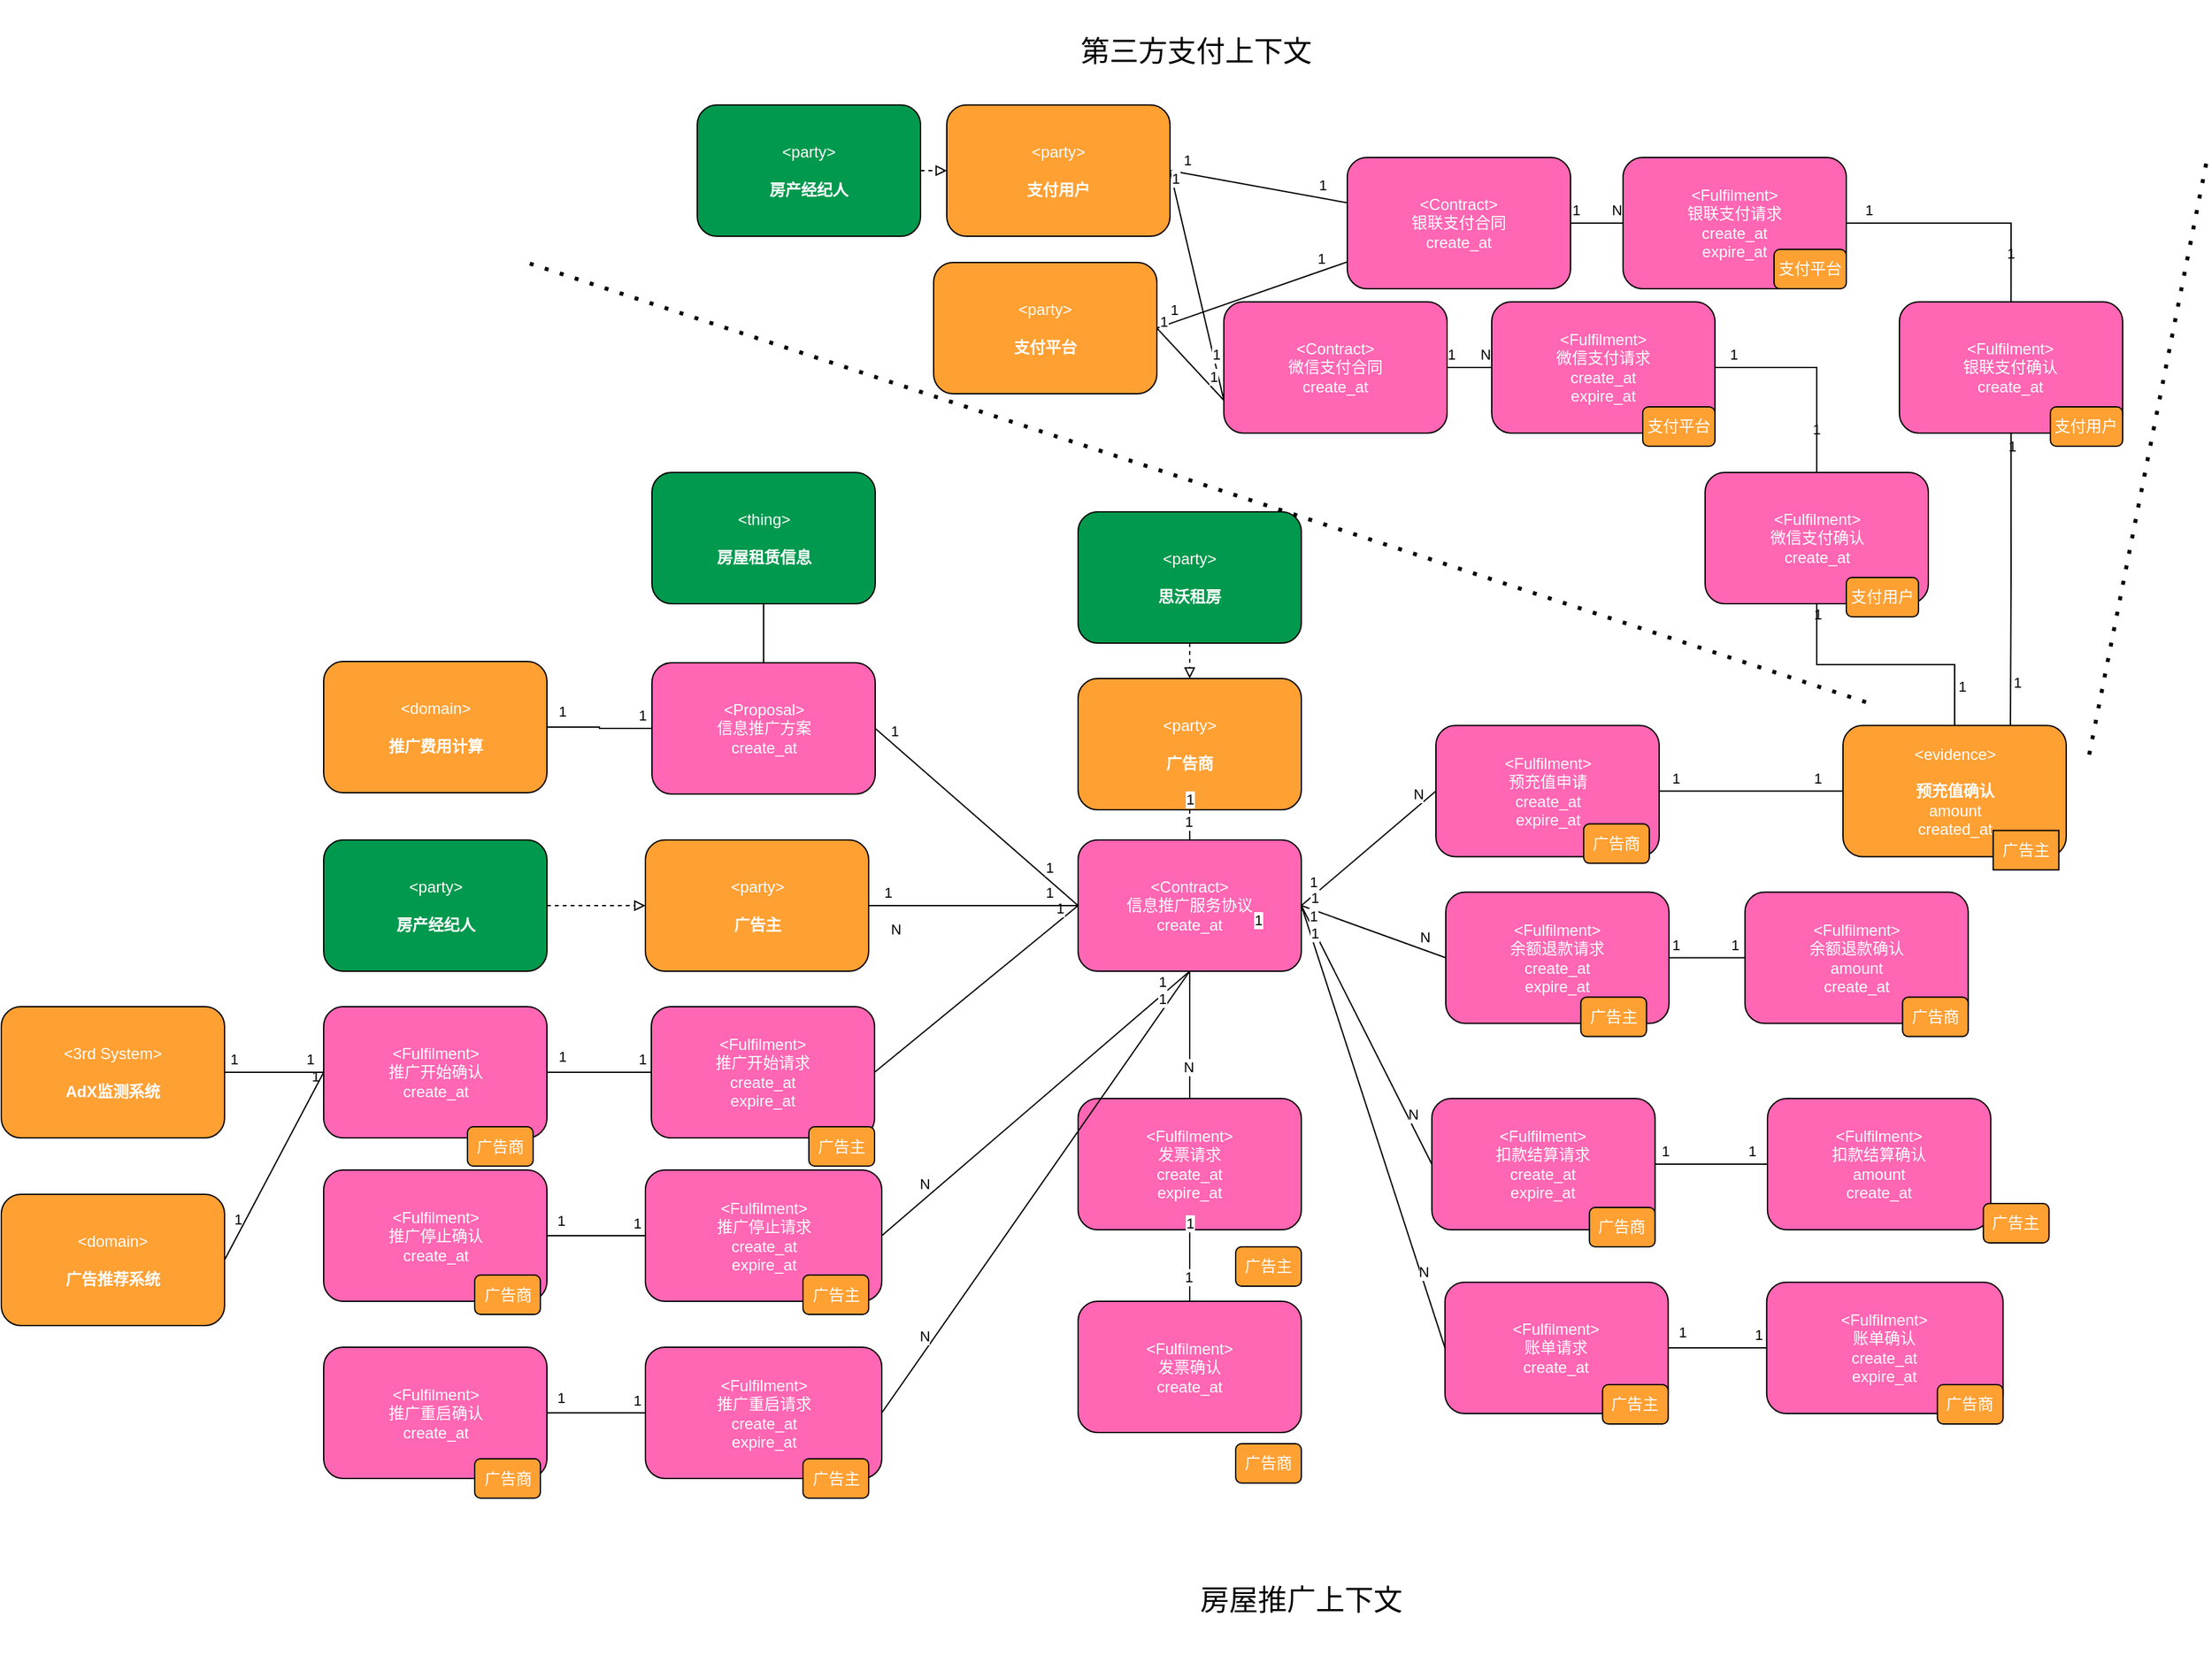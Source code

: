 <mxfile version="17.1.3" type="github">
  <diagram id="7X0aprmpQkbsL2IaRRZH" name="Page-1">
    <mxGraphModel dx="4290" dy="1587" grid="1" gridSize="10" guides="1" tooltips="1" connect="1" arrows="1" fold="1" page="1" pageScale="1" pageWidth="1654" pageHeight="2336" math="0" shadow="0">
      <root>
        <mxCell id="0" />
        <mxCell id="1" parent="0" />
        <object label="&lt;font color=&quot;#ffffff&quot;&gt;&amp;lt;%type%&amp;gt;&lt;br&gt;%name%&lt;br&gt;%createAt%&lt;br&gt;&lt;/font&gt;" placeholders="1" type="Contract" name="信息推广服务协议" createAt="create_at" id="3hr6SnEZfDYjpyvEF0oO-1">
          <mxCell style="rounded=1;whiteSpace=wrap;html=1;fillColor=#FF66B3;noLabel=0;comic=0;recursiveResize=1;" parent="1" vertex="1">
            <mxGeometry x="690" y="730" width="170" height="100" as="geometry" />
          </mxCell>
        </object>
        <object label="&lt;font color=&quot;#ffffff&quot;&gt;&amp;lt;%type%&amp;gt;&lt;br&gt;%name%&lt;br&gt;%createAt%&lt;br&gt;%expireAt%&lt;br&gt;&lt;/font&gt;" placeholders="1" type="Fulfilment" name="推广开始请求" createAt="create_at" expireAt="expire_at" id="3hr6SnEZfDYjpyvEF0oO-2">
          <mxCell style="rounded=1;whiteSpace=wrap;html=1;fillColor=#FF66B3;noLabel=0;comic=0;recursiveResize=1;" parent="1" vertex="1">
            <mxGeometry x="365.0" y="857" width="170" height="100" as="geometry" />
          </mxCell>
        </object>
        <object label="&lt;font color=&quot;#ffffff&quot;&gt;&amp;lt;%type%&amp;gt;&lt;br&gt;%name%&lt;br&gt;%createAt%&lt;br&gt;&lt;/font&gt;" placeholders="1" type="Fulfilment" name="推广开始确认" createAt="create_at" id="3hr6SnEZfDYjpyvEF0oO-3">
          <mxCell style="rounded=1;whiteSpace=wrap;html=1;fillColor=#FF66B3;noLabel=0;comic=0;recursiveResize=1;" parent="1" vertex="1">
            <mxGeometry x="115.5" y="857" width="170" height="100" as="geometry" />
          </mxCell>
        </object>
        <mxCell id="3hr6SnEZfDYjpyvEF0oO-4" style="rounded=0;orthogonalLoop=1;jettySize=auto;html=1;entryX=1;entryY=0.5;entryDx=0;entryDy=0;endArrow=none;endFill=0;exitX=0;exitY=0.5;exitDx=0;exitDy=0;" parent="1" source="3hr6SnEZfDYjpyvEF0oO-1" target="3hr6SnEZfDYjpyvEF0oO-2" edge="1">
          <mxGeometry relative="1" as="geometry">
            <mxPoint x="650" y="780" as="sourcePoint" />
            <mxPoint x="870" y="680" as="targetPoint" />
          </mxGeometry>
        </mxCell>
        <mxCell id="3hr6SnEZfDYjpyvEF0oO-5" value="1" style="edgeLabel;html=1;align=center;verticalAlign=middle;resizable=0;points=[];" parent="3hr6SnEZfDYjpyvEF0oO-4" vertex="1" connectable="0">
          <mxGeometry x="-0.82" relative="1" as="geometry">
            <mxPoint y="-10" as="offset" />
          </mxGeometry>
        </mxCell>
        <mxCell id="3hr6SnEZfDYjpyvEF0oO-6" value="N" style="edgeLabel;html=1;align=center;verticalAlign=middle;resizable=0;points=[];" parent="3hr6SnEZfDYjpyvEF0oO-4" vertex="1" connectable="0">
          <mxGeometry x="0.72" y="-1" relative="1" as="geometry">
            <mxPoint x="-5" y="-91" as="offset" />
          </mxGeometry>
        </mxCell>
        <mxCell id="3hr6SnEZfDYjpyvEF0oO-7" style="edgeStyle=orthogonalEdgeStyle;rounded=0;orthogonalLoop=1;jettySize=auto;html=1;exitX=0;exitY=0.5;exitDx=0;exitDy=0;endArrow=none;endFill=0;entryX=1;entryY=0.5;entryDx=0;entryDy=0;" parent="1" source="3hr6SnEZfDYjpyvEF0oO-2" target="3hr6SnEZfDYjpyvEF0oO-3" edge="1">
          <mxGeometry relative="1" as="geometry">
            <mxPoint x="1022.67" y="868.5" as="sourcePoint" />
            <mxPoint x="1062.67" y="868.5" as="targetPoint" />
          </mxGeometry>
        </mxCell>
        <mxCell id="3hr6SnEZfDYjpyvEF0oO-8" value="1" style="edgeLabel;html=1;align=center;verticalAlign=middle;resizable=0;points=[];" parent="3hr6SnEZfDYjpyvEF0oO-7" vertex="1" connectable="0">
          <mxGeometry x="-0.82" relative="1" as="geometry">
            <mxPoint y="-10" as="offset" />
          </mxGeometry>
        </mxCell>
        <mxCell id="3hr6SnEZfDYjpyvEF0oO-9" value="1" style="edgeLabel;html=1;align=center;verticalAlign=middle;resizable=0;points=[];" parent="3hr6SnEZfDYjpyvEF0oO-7" vertex="1" connectable="0">
          <mxGeometry x="0.72" y="-1" relative="1" as="geometry">
            <mxPoint y="-11" as="offset" />
          </mxGeometry>
        </mxCell>
        <object label="&lt;font color=&quot;#ffffff&quot;&gt;&amp;lt;%type%&amp;gt;&lt;br&gt;%name%&lt;br&gt;%createAt%&lt;br&gt;%expireAt%&lt;br&gt;&lt;/font&gt;" placeholders="1" type="Fulfilment" name="推广停止请求" createAt="create_at" expireAt="expire_at" id="3hr6SnEZfDYjpyvEF0oO-10">
          <mxCell style="rounded=1;whiteSpace=wrap;html=1;fillColor=#FF66B3;noLabel=0;comic=0;recursiveResize=1;" parent="1" vertex="1">
            <mxGeometry x="360.5" y="981.5" width="180" height="100" as="geometry" />
          </mxCell>
        </object>
        <object label="&lt;font color=&quot;#ffffff&quot;&gt;&amp;lt;%type%&amp;gt;&lt;br&gt;%name%&lt;br&gt;%createAt%&lt;br&gt;&lt;/font&gt;" placeholders="1" type="Fulfilment" name="推广停止确认" createAt="create_at" id="3hr6SnEZfDYjpyvEF0oO-11">
          <mxCell style="rounded=1;whiteSpace=wrap;html=1;fillColor=#FF66B3;noLabel=0;comic=0;recursiveResize=1;" parent="1" vertex="1">
            <mxGeometry x="115.5" y="981.5" width="170" height="100" as="geometry" />
          </mxCell>
        </object>
        <mxCell id="3hr6SnEZfDYjpyvEF0oO-12" style="edgeStyle=orthogonalEdgeStyle;rounded=0;orthogonalLoop=1;jettySize=auto;html=1;exitX=0;exitY=0.5;exitDx=0;exitDy=0;endArrow=none;endFill=0;entryX=1;entryY=0.5;entryDx=0;entryDy=0;" parent="1" source="3hr6SnEZfDYjpyvEF0oO-10" target="3hr6SnEZfDYjpyvEF0oO-11" edge="1">
          <mxGeometry relative="1" as="geometry">
            <mxPoint x="1075.5" y="771.5" as="sourcePoint" />
            <mxPoint x="1115.5" y="771.5" as="targetPoint" />
          </mxGeometry>
        </mxCell>
        <mxCell id="3hr6SnEZfDYjpyvEF0oO-13" value="1" style="edgeLabel;html=1;align=center;verticalAlign=middle;resizable=0;points=[];" parent="3hr6SnEZfDYjpyvEF0oO-12" vertex="1" connectable="0">
          <mxGeometry x="-0.82" relative="1" as="geometry">
            <mxPoint y="-10" as="offset" />
          </mxGeometry>
        </mxCell>
        <mxCell id="3hr6SnEZfDYjpyvEF0oO-14" value="1" style="edgeLabel;html=1;align=center;verticalAlign=middle;resizable=0;points=[];" parent="3hr6SnEZfDYjpyvEF0oO-12" vertex="1" connectable="0">
          <mxGeometry x="0.72" y="-1" relative="1" as="geometry">
            <mxPoint y="-11" as="offset" />
          </mxGeometry>
        </mxCell>
        <mxCell id="3hr6SnEZfDYjpyvEF0oO-15" style="rounded=0;orthogonalLoop=1;jettySize=auto;html=1;exitX=0.5;exitY=1;exitDx=0;exitDy=0;entryX=1;entryY=0.5;entryDx=0;entryDy=0;endArrow=none;endFill=0;" parent="1" source="3hr6SnEZfDYjpyvEF0oO-1" target="3hr6SnEZfDYjpyvEF0oO-10" edge="1">
          <mxGeometry relative="1" as="geometry">
            <mxPoint x="765" y="710" as="sourcePoint" />
            <mxPoint x="910" y="650" as="targetPoint" />
          </mxGeometry>
        </mxCell>
        <mxCell id="3hr6SnEZfDYjpyvEF0oO-16" value="1" style="edgeLabel;html=1;align=center;verticalAlign=middle;resizable=0;points=[];" parent="3hr6SnEZfDYjpyvEF0oO-15" vertex="1" connectable="0">
          <mxGeometry x="-0.82" relative="1" as="geometry">
            <mxPoint y="-10" as="offset" />
          </mxGeometry>
        </mxCell>
        <mxCell id="3hr6SnEZfDYjpyvEF0oO-17" value="N" style="edgeLabel;html=1;align=center;verticalAlign=middle;resizable=0;points=[];" parent="3hr6SnEZfDYjpyvEF0oO-15" vertex="1" connectable="0">
          <mxGeometry x="0.72" y="-1" relative="1" as="geometry">
            <mxPoint y="-11" as="offset" />
          </mxGeometry>
        </mxCell>
        <object label="&lt;font color=&quot;#ffffff&quot;&gt;&amp;lt;%type%&amp;gt;&lt;br&gt;%name%&lt;br&gt;%createAt%&lt;br&gt;%expireAt%&lt;br&gt;&lt;/font&gt;" placeholders="1" type="Fulfilment" name="预充值申请" createAt="create_at" expireAt="expire_at" id="3hr6SnEZfDYjpyvEF0oO-18">
          <mxCell style="rounded=1;whiteSpace=wrap;html=1;fillColor=#FF66B3;noLabel=0;comic=0;recursiveResize=1;" parent="1" vertex="1">
            <mxGeometry x="962.5" y="642.78" width="170" height="100" as="geometry" />
          </mxCell>
        </object>
        <object label="&lt;font color=&quot;#ffffff&quot;&gt;&amp;lt;%type%&amp;gt;&lt;br&gt;%name%&lt;br&gt;%createAt%&lt;br&gt;&lt;/font&gt;" placeholders="1" type="Fulfilment" name="微信支付确认" createAt="create_at" id="3hr6SnEZfDYjpyvEF0oO-19">
          <mxCell style="rounded=1;whiteSpace=wrap;html=1;fillColor=#FF66B3;noLabel=0;comic=0;recursiveResize=1;" parent="1" vertex="1">
            <mxGeometry x="1167.5" y="450" width="170" height="100" as="geometry" />
          </mxCell>
        </object>
        <mxCell id="3hr6SnEZfDYjpyvEF0oO-20" style="edgeStyle=orthogonalEdgeStyle;rounded=0;orthogonalLoop=1;jettySize=auto;html=1;exitX=1;exitY=0.5;exitDx=0;exitDy=0;endArrow=none;endFill=0;entryX=0;entryY=0.5;entryDx=0;entryDy=0;" parent="1" source="3hr6SnEZfDYjpyvEF0oO-18" target="3hr6SnEZfDYjpyvEF0oO-69" edge="1">
          <mxGeometry relative="1" as="geometry">
            <mxPoint x="1127.85" y="882.78" as="sourcePoint" />
            <mxPoint x="1167.85" y="882.78" as="targetPoint" />
          </mxGeometry>
        </mxCell>
        <mxCell id="3hr6SnEZfDYjpyvEF0oO-21" value="1" style="edgeLabel;html=1;align=center;verticalAlign=middle;resizable=0;points=[];" parent="3hr6SnEZfDYjpyvEF0oO-20" vertex="1" connectable="0">
          <mxGeometry x="-0.82" relative="1" as="geometry">
            <mxPoint y="-10" as="offset" />
          </mxGeometry>
        </mxCell>
        <mxCell id="3hr6SnEZfDYjpyvEF0oO-22" value="1" style="edgeLabel;html=1;align=center;verticalAlign=middle;resizable=0;points=[];" parent="3hr6SnEZfDYjpyvEF0oO-20" vertex="1" connectable="0">
          <mxGeometry x="0.72" y="-1" relative="1" as="geometry">
            <mxPoint y="-11" as="offset" />
          </mxGeometry>
        </mxCell>
        <mxCell id="3hr6SnEZfDYjpyvEF0oO-23" style="rounded=0;orthogonalLoop=1;jettySize=auto;html=1;entryX=0;entryY=0.5;entryDx=0;entryDy=0;endArrow=none;endFill=0;" parent="1" target="3hr6SnEZfDYjpyvEF0oO-18" edge="1">
          <mxGeometry relative="1" as="geometry">
            <mxPoint x="860" y="780" as="sourcePoint" />
            <mxPoint x="915" y="800" as="targetPoint" />
          </mxGeometry>
        </mxCell>
        <mxCell id="3hr6SnEZfDYjpyvEF0oO-24" value="1" style="edgeLabel;html=1;align=center;verticalAlign=middle;resizable=0;points=[];" parent="3hr6SnEZfDYjpyvEF0oO-23" vertex="1" connectable="0">
          <mxGeometry x="-0.82" relative="1" as="geometry">
            <mxPoint y="-10" as="offset" />
          </mxGeometry>
        </mxCell>
        <mxCell id="3hr6SnEZfDYjpyvEF0oO-25" value="N" style="edgeLabel;html=1;align=center;verticalAlign=middle;resizable=0;points=[];" parent="3hr6SnEZfDYjpyvEF0oO-23" vertex="1" connectable="0">
          <mxGeometry x="0.72" y="-1" relative="1" as="geometry">
            <mxPoint y="-11" as="offset" />
          </mxGeometry>
        </mxCell>
        <object label="&lt;font color=&quot;#ffffff&quot;&gt;&amp;lt;%type%&amp;gt;&lt;br&gt;%name%&lt;br&gt;%createAt%&lt;br&gt;%expireAt%&lt;br&gt;&lt;/font&gt;" placeholders="1" type="Fulfilment" name="余额退款请求" createAt="create_at" expireAt="expire_at" id="3hr6SnEZfDYjpyvEF0oO-31">
          <mxCell style="rounded=1;whiteSpace=wrap;html=1;fillColor=#FF66B3;noLabel=0;comic=0;recursiveResize=1;" parent="1" vertex="1">
            <mxGeometry x="970" y="769.78" width="170" height="100" as="geometry" />
          </mxCell>
        </object>
        <object label="&lt;font color=&quot;#ffffff&quot;&gt;&amp;lt;%type%&amp;gt;&lt;br&gt;%name%&lt;br&gt;%amount%&lt;br&gt;%createAt%&lt;br&gt;&lt;/font&gt;" placeholders="1" type="Fulfilment" name="余额退款确认" createAt="create_at" amount="amount" id="3hr6SnEZfDYjpyvEF0oO-32">
          <mxCell style="rounded=1;whiteSpace=wrap;html=1;fillColor=#FF66B3;noLabel=0;comic=0;recursiveResize=1;" parent="1" vertex="1">
            <mxGeometry x="1197.85" y="769.78" width="170" height="100" as="geometry" />
          </mxCell>
        </object>
        <mxCell id="3hr6SnEZfDYjpyvEF0oO-33" style="edgeStyle=orthogonalEdgeStyle;rounded=0;orthogonalLoop=1;jettySize=auto;html=1;exitX=1;exitY=0.5;exitDx=0;exitDy=0;endArrow=none;endFill=0;entryX=0;entryY=0.5;entryDx=0;entryDy=0;" parent="1" source="3hr6SnEZfDYjpyvEF0oO-31" target="3hr6SnEZfDYjpyvEF0oO-32" edge="1">
          <mxGeometry relative="1" as="geometry">
            <mxPoint x="1247.85" y="689.78" as="sourcePoint" />
            <mxPoint x="1287.85" y="689.78" as="targetPoint" />
          </mxGeometry>
        </mxCell>
        <mxCell id="3hr6SnEZfDYjpyvEF0oO-34" value="1" style="edgeLabel;html=1;align=center;verticalAlign=middle;resizable=0;points=[];" parent="3hr6SnEZfDYjpyvEF0oO-33" vertex="1" connectable="0">
          <mxGeometry x="-0.82" relative="1" as="geometry">
            <mxPoint y="-10" as="offset" />
          </mxGeometry>
        </mxCell>
        <mxCell id="3hr6SnEZfDYjpyvEF0oO-35" value="1" style="edgeLabel;html=1;align=center;verticalAlign=middle;resizable=0;points=[];" parent="3hr6SnEZfDYjpyvEF0oO-33" vertex="1" connectable="0">
          <mxGeometry x="0.72" y="-1" relative="1" as="geometry">
            <mxPoint y="-11" as="offset" />
          </mxGeometry>
        </mxCell>
        <mxCell id="3hr6SnEZfDYjpyvEF0oO-39" style="rounded=0;orthogonalLoop=1;jettySize=auto;html=1;exitX=1;exitY=0.5;exitDx=0;exitDy=0;entryX=0;entryY=0.5;entryDx=0;entryDy=0;endArrow=none;endFill=0;" parent="1" source="3hr6SnEZfDYjpyvEF0oO-1" target="3hr6SnEZfDYjpyvEF0oO-31" edge="1">
          <mxGeometry relative="1" as="geometry">
            <mxPoint x="755" y="850" as="sourcePoint" />
            <mxPoint x="915" y="920" as="targetPoint" />
          </mxGeometry>
        </mxCell>
        <mxCell id="3hr6SnEZfDYjpyvEF0oO-40" value="1" style="edgeLabel;html=1;align=center;verticalAlign=middle;resizable=0;points=[];" parent="3hr6SnEZfDYjpyvEF0oO-39" vertex="1" connectable="0">
          <mxGeometry x="-0.82" relative="1" as="geometry">
            <mxPoint y="-10" as="offset" />
          </mxGeometry>
        </mxCell>
        <mxCell id="3hr6SnEZfDYjpyvEF0oO-41" value="N" style="edgeLabel;html=1;align=center;verticalAlign=middle;resizable=0;points=[];" parent="3hr6SnEZfDYjpyvEF0oO-39" vertex="1" connectable="0">
          <mxGeometry x="0.72" y="-1" relative="1" as="geometry">
            <mxPoint y="-11" as="offset" />
          </mxGeometry>
        </mxCell>
        <object label="&lt;font color=&quot;#ffffff&quot;&gt;&amp;lt;%type%&amp;gt;&lt;br&gt;%name%&lt;br&gt;%createAt%&lt;br&gt;%expireAt%&lt;br&gt;&lt;/font&gt;" placeholders="1" type="Fulfilment" name="扣款结算请求" createAt="create_at" expireAt="expire_at" id="3hr6SnEZfDYjpyvEF0oO-42">
          <mxCell style="rounded=1;whiteSpace=wrap;html=1;fillColor=#FF66B3;noLabel=0;comic=0;recursiveResize=1;" parent="1" vertex="1">
            <mxGeometry x="959.38" y="927" width="170" height="100" as="geometry" />
          </mxCell>
        </object>
        <object label="&lt;font color=&quot;#ffffff&quot;&gt;&amp;lt;%type%&amp;gt;&lt;br&gt;%name%&lt;br&gt;%amount%&lt;br&gt;%createAt%&lt;br&gt;&lt;/font&gt;" placeholders="1" type="Fulfilment" name="扣款结算确认" createAt="create_at" amount="amount" id="3hr6SnEZfDYjpyvEF0oO-43">
          <mxCell style="rounded=1;whiteSpace=wrap;html=1;fillColor=#FF66B3;noLabel=0;comic=0;recursiveResize=1;" parent="1" vertex="1">
            <mxGeometry x="1215.0" y="927" width="170" height="100" as="geometry" />
          </mxCell>
        </object>
        <mxCell id="3hr6SnEZfDYjpyvEF0oO-44" style="edgeStyle=orthogonalEdgeStyle;rounded=0;orthogonalLoop=1;jettySize=auto;html=1;exitX=1;exitY=0.5;exitDx=0;exitDy=0;endArrow=none;endFill=0;entryX=0;entryY=0.5;entryDx=0;entryDy=0;" parent="1" source="3hr6SnEZfDYjpyvEF0oO-42" target="3hr6SnEZfDYjpyvEF0oO-43" edge="1">
          <mxGeometry relative="1" as="geometry">
            <mxPoint x="1394.38" y="797" as="sourcePoint" />
            <mxPoint x="1434.38" y="797" as="targetPoint" />
          </mxGeometry>
        </mxCell>
        <mxCell id="3hr6SnEZfDYjpyvEF0oO-45" value="1" style="edgeLabel;html=1;align=center;verticalAlign=middle;resizable=0;points=[];" parent="3hr6SnEZfDYjpyvEF0oO-44" vertex="1" connectable="0">
          <mxGeometry x="-0.82" relative="1" as="geometry">
            <mxPoint y="-10" as="offset" />
          </mxGeometry>
        </mxCell>
        <mxCell id="3hr6SnEZfDYjpyvEF0oO-46" value="1" style="edgeLabel;html=1;align=center;verticalAlign=middle;resizable=0;points=[];" parent="3hr6SnEZfDYjpyvEF0oO-44" vertex="1" connectable="0">
          <mxGeometry x="0.72" y="-1" relative="1" as="geometry">
            <mxPoint y="-11" as="offset" />
          </mxGeometry>
        </mxCell>
        <mxCell id="3hr6SnEZfDYjpyvEF0oO-47" style="rounded=0;orthogonalLoop=1;jettySize=auto;html=1;endArrow=none;endFill=0;entryX=0;entryY=0.5;entryDx=0;entryDy=0;exitX=1;exitY=0.5;exitDx=0;exitDy=0;" parent="1" source="3hr6SnEZfDYjpyvEF0oO-1" target="3hr6SnEZfDYjpyvEF0oO-42" edge="1">
          <mxGeometry relative="1" as="geometry">
            <mxPoint x="735" y="830" as="sourcePoint" />
            <mxPoint x="905" y="1150" as="targetPoint" />
          </mxGeometry>
        </mxCell>
        <mxCell id="3hr6SnEZfDYjpyvEF0oO-48" value="1" style="edgeLabel;html=1;align=center;verticalAlign=middle;resizable=0;points=[];" parent="3hr6SnEZfDYjpyvEF0oO-47" vertex="1" connectable="0">
          <mxGeometry x="-0.82" relative="1" as="geometry">
            <mxPoint y="-10" as="offset" />
          </mxGeometry>
        </mxCell>
        <mxCell id="3hr6SnEZfDYjpyvEF0oO-49" value="N" style="edgeLabel;html=1;align=center;verticalAlign=middle;resizable=0;points=[];" parent="3hr6SnEZfDYjpyvEF0oO-47" vertex="1" connectable="0">
          <mxGeometry x="0.72" y="-1" relative="1" as="geometry">
            <mxPoint y="-11" as="offset" />
          </mxGeometry>
        </mxCell>
        <object label="&lt;font color=&quot;#ffffff&quot;&gt;&amp;lt;%type%&amp;gt;&lt;br&gt;%name%&lt;br&gt;%createAt%&lt;br&gt;%expireAt%&lt;br&gt;&lt;/font&gt;" placeholders="1" type="Fulfilment" name="发票请求" createAt="create_at" expireAt="expire_at" id="3hr6SnEZfDYjpyvEF0oO-50">
          <mxCell style="rounded=1;whiteSpace=wrap;html=1;fillColor=#FF66B3;noLabel=0;comic=0;recursiveResize=1;" parent="1" vertex="1">
            <mxGeometry x="690" y="927" width="170" height="100" as="geometry" />
          </mxCell>
        </object>
        <object label="&lt;font color=&quot;#ffffff&quot;&gt;&amp;lt;%type%&amp;gt;&lt;br&gt;%name%&lt;br&gt;%createAt%&lt;br&gt;&lt;/font&gt;" placeholders="1" type="Fulfilment" name="发票确认" createAt="create_at" id="3hr6SnEZfDYjpyvEF0oO-51">
          <mxCell style="rounded=1;whiteSpace=wrap;html=1;fillColor=#FF66B3;noLabel=0;comic=0;recursiveResize=1;" parent="1" vertex="1">
            <mxGeometry x="690" y="1081.5" width="170" height="100" as="geometry" />
          </mxCell>
        </object>
        <mxCell id="3hr6SnEZfDYjpyvEF0oO-52" style="edgeStyle=orthogonalEdgeStyle;rounded=0;orthogonalLoop=1;jettySize=auto;html=1;exitX=0.5;exitY=1;exitDx=0;exitDy=0;endArrow=none;endFill=0;entryX=0.5;entryY=0;entryDx=0;entryDy=0;" parent="1" source="3hr6SnEZfDYjpyvEF0oO-50" target="3hr6SnEZfDYjpyvEF0oO-51" edge="1">
          <mxGeometry relative="1" as="geometry">
            <mxPoint x="1230" y="967" as="sourcePoint" />
            <mxPoint x="1270" y="967" as="targetPoint" />
          </mxGeometry>
        </mxCell>
        <mxCell id="3hr6SnEZfDYjpyvEF0oO-53" value="1" style="edgeLabel;html=1;align=center;verticalAlign=middle;resizable=0;points=[];" parent="3hr6SnEZfDYjpyvEF0oO-52" vertex="1" connectable="0">
          <mxGeometry x="-0.82" relative="1" as="geometry">
            <mxPoint y="-10" as="offset" />
          </mxGeometry>
        </mxCell>
        <mxCell id="3hr6SnEZfDYjpyvEF0oO-54" value="1" style="edgeLabel;html=1;align=center;verticalAlign=middle;resizable=0;points=[];" parent="3hr6SnEZfDYjpyvEF0oO-52" vertex="1" connectable="0">
          <mxGeometry x="0.72" y="-1" relative="1" as="geometry">
            <mxPoint y="-11" as="offset" />
          </mxGeometry>
        </mxCell>
        <object label="&lt;font color=&quot;#ffffff&quot;&gt;&amp;lt;%type%&amp;gt;&lt;br&gt;&lt;br&gt;&lt;b&gt;%name%&lt;/b&gt;&lt;br&gt;&lt;/font&gt;" placeholders="1" type="party" name="房产经纪人" id="3hr6SnEZfDYjpyvEF0oO-55">
          <mxCell style="rounded=1;whiteSpace=wrap;html=1;noLabel=0;comic=0;recursiveResize=1;fillColor=#00994D;" parent="1" vertex="1">
            <mxGeometry x="115.5" y="730" width="170" height="100" as="geometry" />
          </mxCell>
        </object>
        <mxCell id="3hr6SnEZfDYjpyvEF0oO-56" style="edgeStyle=orthogonalEdgeStyle;rounded=0;orthogonalLoop=1;jettySize=auto;html=1;entryX=0;entryY=0.5;entryDx=0;entryDy=0;endArrow=none;endFill=0;exitX=1;exitY=0.5;exitDx=0;exitDy=0;" parent="1" source="3hr6SnEZfDYjpyvEF0oO-59" target="3hr6SnEZfDYjpyvEF0oO-1" edge="1">
          <mxGeometry relative="1" as="geometry">
            <mxPoint x="590" y="920" as="sourcePoint" />
            <mxPoint x="690" y="920" as="targetPoint" />
          </mxGeometry>
        </mxCell>
        <mxCell id="3hr6SnEZfDYjpyvEF0oO-57" value="1" style="edgeLabel;html=1;align=center;verticalAlign=middle;resizable=0;points=[];" parent="3hr6SnEZfDYjpyvEF0oO-56" vertex="1" connectable="0">
          <mxGeometry x="-0.82" relative="1" as="geometry">
            <mxPoint y="-10" as="offset" />
          </mxGeometry>
        </mxCell>
        <mxCell id="3hr6SnEZfDYjpyvEF0oO-58" value="1" style="edgeLabel;html=1;align=center;verticalAlign=middle;resizable=0;points=[];" parent="3hr6SnEZfDYjpyvEF0oO-56" vertex="1" connectable="0">
          <mxGeometry x="0.72" y="-1" relative="1" as="geometry">
            <mxPoint y="-11" as="offset" />
          </mxGeometry>
        </mxCell>
        <object label="&lt;font color=&quot;#ffffff&quot;&gt;&amp;lt;%type%&amp;gt;&lt;br&gt;&lt;br&gt;&lt;b&gt;%name%&lt;/b&gt;&lt;br&gt;&lt;/font&gt;" placeholders="1" type="party" name="广告主" id="3hr6SnEZfDYjpyvEF0oO-59">
          <mxCell style="rounded=1;whiteSpace=wrap;html=1;noLabel=0;comic=0;recursiveResize=1;fillColor=#FFA033;" parent="1" vertex="1">
            <mxGeometry x="360.5" y="730" width="170" height="100" as="geometry" />
          </mxCell>
        </object>
        <mxCell id="3hr6SnEZfDYjpyvEF0oO-60" style="edgeStyle=none;rounded=0;orthogonalLoop=1;jettySize=auto;html=1;exitX=1;exitY=0.5;exitDx=0;exitDy=0;endArrow=block;endFill=0;dashed=1;entryX=0;entryY=0.5;entryDx=0;entryDy=0;" parent="1" source="3hr6SnEZfDYjpyvEF0oO-55" target="3hr6SnEZfDYjpyvEF0oO-59" edge="1">
          <mxGeometry relative="1" as="geometry">
            <mxPoint x="525.5" y="850" as="sourcePoint" />
            <mxPoint x="595.5" y="850" as="targetPoint" />
          </mxGeometry>
        </mxCell>
        <mxCell id="3hr6SnEZfDYjpyvEF0oO-65" style="rounded=0;orthogonalLoop=1;jettySize=auto;html=1;entryX=0.5;entryY=0;entryDx=0;entryDy=0;endArrow=none;endFill=0;fontColor=#FFFFFF;exitX=0.5;exitY=1;exitDx=0;exitDy=0;" parent="1" source="3hr6SnEZfDYjpyvEF0oO-1" target="3hr6SnEZfDYjpyvEF0oO-50" edge="1">
          <mxGeometry relative="1" as="geometry">
            <mxPoint x="790" y="960" as="sourcePoint" />
            <mxPoint x="970" y="970" as="targetPoint" />
          </mxGeometry>
        </mxCell>
        <mxCell id="3hr6SnEZfDYjpyvEF0oO-66" value="1" style="edgeLabel;html=1;align=center;verticalAlign=middle;resizable=0;points=[];labelBackgroundColor=#FFFFFF;fontColor=#000000;strokeColor=#000000;fillColor=#FFa033;" parent="3hr6SnEZfDYjpyvEF0oO-65" vertex="1" connectable="0">
          <mxGeometry x="-0.82" relative="1" as="geometry">
            <mxPoint x="52" y="-48" as="offset" />
          </mxGeometry>
        </mxCell>
        <mxCell id="3hr6SnEZfDYjpyvEF0oO-67" value="N" style="edgeLabel;html=1;align=center;verticalAlign=middle;resizable=0;points=[];labelBackgroundColor=#FFFFFF;fontColor=#000000;strokeColor=#000000;fillColor=#FFa033;" parent="3hr6SnEZfDYjpyvEF0oO-65" vertex="1" connectable="0">
          <mxGeometry x="0.72" y="-1" relative="1" as="geometry">
            <mxPoint y="-11" as="offset" />
          </mxGeometry>
        </mxCell>
        <mxCell id="3hr6SnEZfDYjpyvEF0oO-68" value="&lt;font color=&quot;#ffffff&quot;&gt;广告主&lt;/font&gt;" style="rounded=1;whiteSpace=wrap;html=1;fillColor=#FFa033;strokeColor=#000000;" parent="1" vertex="1">
          <mxGeometry x="810" y="1040" width="50" height="30" as="geometry" />
        </mxCell>
        <object label="&lt;font color=&quot;#ffffff&quot;&gt;&lt;span&gt;&amp;lt;%type%&amp;gt;&lt;br&gt;&lt;br&gt;&lt;b&gt;%name%&lt;br&gt;&lt;/b&gt;%amount%&lt;br&gt;%createAt%&lt;/span&gt;&lt;br&gt;&lt;/font&gt;" placeholders="1" type="evidence" name="预充值确认" createAt="created_at" amount="amount" id="3hr6SnEZfDYjpyvEF0oO-69">
          <mxCell style="rounded=1;whiteSpace=wrap;html=1;noLabel=0;comic=0;recursiveResize=1;fillColor=#FFA033;labelBackgroundColor=#FFA033;fontColor=#000000;strokeColor=#000000;" parent="1" vertex="1">
            <mxGeometry x="1272.5" y="642.78" width="170" height="100" as="geometry" />
          </mxCell>
        </object>
        <object label="&lt;font color=&quot;#ffffff&quot;&gt;&amp;lt;%type%&amp;gt;&lt;br&gt;%name%&lt;br&gt;%createAt%&lt;br&gt;%expireAt%&lt;br&gt;&lt;/font&gt;" placeholders="1" type="Fulfilment" name="微信支付请求" createAt="create_at" expireAt="expire_at" id="3hr6SnEZfDYjpyvEF0oO-70">
          <mxCell style="rounded=1;whiteSpace=wrap;html=1;fillColor=#FF66B3;noLabel=0;comic=0;recursiveResize=1;labelBackgroundColor=none;fontColor=#FFFFFF;strokeColor=#000000;" parent="1" vertex="1">
            <mxGeometry x="1005" y="320" width="170" height="100" as="geometry" />
          </mxCell>
        </object>
        <mxCell id="3hr6SnEZfDYjpyvEF0oO-71" style="edgeStyle=orthogonalEdgeStyle;rounded=0;orthogonalLoop=1;jettySize=auto;html=1;exitX=0.5;exitY=1;exitDx=0;exitDy=0;entryX=0.5;entryY=0;entryDx=0;entryDy=0;endArrow=none;endFill=0;fontColor=#FFFFFF;" parent="1" source="3hr6SnEZfDYjpyvEF0oO-19" target="3hr6SnEZfDYjpyvEF0oO-69" edge="1">
          <mxGeometry relative="1" as="geometry">
            <mxPoint x="1360" y="460" as="sourcePoint" />
            <mxPoint x="1282.5" y="510" as="targetPoint" />
          </mxGeometry>
        </mxCell>
        <mxCell id="3hr6SnEZfDYjpyvEF0oO-72" value="&lt;font color=&quot;#000000&quot;&gt;1&lt;/font&gt;" style="edgeLabel;html=1;align=center;verticalAlign=middle;resizable=0;points=[];labelBackgroundColor=none;fontColor=#FFFFFF;strokeColor=#000000;fillColor=#FFA033;" parent="3hr6SnEZfDYjpyvEF0oO-71" vertex="1" connectable="0">
          <mxGeometry x="-0.82" relative="1" as="geometry">
            <mxPoint y="-10" as="offset" />
          </mxGeometry>
        </mxCell>
        <mxCell id="3hr6SnEZfDYjpyvEF0oO-73" value="1" style="edgeLabel;html=1;align=center;verticalAlign=middle;resizable=0;points=[];labelBackgroundColor=none;fontColor=#000000;strokeColor=#000000;fillColor=#FFA033;" parent="3hr6SnEZfDYjpyvEF0oO-71" vertex="1" connectable="0">
          <mxGeometry x="0.72" y="-1" relative="1" as="geometry">
            <mxPoint x="6" y="-2" as="offset" />
          </mxGeometry>
        </mxCell>
        <mxCell id="3hr6SnEZfDYjpyvEF0oO-74" style="edgeStyle=orthogonalEdgeStyle;rounded=0;orthogonalLoop=1;jettySize=auto;html=1;exitX=1;exitY=0.5;exitDx=0;exitDy=0;entryX=0.5;entryY=0;entryDx=0;entryDy=0;endArrow=none;endFill=0;fontColor=#000000;" parent="1" source="3hr6SnEZfDYjpyvEF0oO-70" target="3hr6SnEZfDYjpyvEF0oO-19" edge="1">
          <mxGeometry relative="1" as="geometry">
            <mxPoint x="1095" y="240" as="sourcePoint" />
            <mxPoint x="1195" y="240" as="targetPoint" />
          </mxGeometry>
        </mxCell>
        <mxCell id="3hr6SnEZfDYjpyvEF0oO-75" value="1" style="edgeLabel;html=1;align=center;verticalAlign=middle;resizable=0;points=[];labelBackgroundColor=none;fontColor=#000000;strokeColor=#000000;fillColor=#FFA033;" parent="3hr6SnEZfDYjpyvEF0oO-74" vertex="1" connectable="0">
          <mxGeometry x="-0.82" relative="1" as="geometry">
            <mxPoint y="-10" as="offset" />
          </mxGeometry>
        </mxCell>
        <mxCell id="3hr6SnEZfDYjpyvEF0oO-76" value="1" style="edgeLabel;html=1;align=center;verticalAlign=middle;resizable=0;points=[];labelBackgroundColor=none;fontColor=#000000;strokeColor=#000000;fillColor=#FFA033;" parent="3hr6SnEZfDYjpyvEF0oO-74" vertex="1" connectable="0">
          <mxGeometry x="0.72" y="-1" relative="1" as="geometry">
            <mxPoint y="-11" as="offset" />
          </mxGeometry>
        </mxCell>
        <object label="&lt;font color=&quot;#ffffff&quot;&gt;&amp;lt;%type%&amp;gt;&lt;br&gt;%name%&lt;br&gt;%createAt%&lt;br&gt;&lt;/font&gt;" placeholders="1" type="Contract" name="微信支付合同" createAt="create_at" id="3hr6SnEZfDYjpyvEF0oO-77">
          <mxCell style="rounded=1;whiteSpace=wrap;html=1;fillColor=#FF66B3;noLabel=0;comic=0;recursiveResize=1;labelBackgroundColor=none;fontColor=#000000;strokeColor=#000000;" parent="1" vertex="1">
            <mxGeometry x="801" y="320" width="170" height="100" as="geometry" />
          </mxCell>
        </object>
        <mxCell id="3hr6SnEZfDYjpyvEF0oO-78" style="edgeStyle=orthogonalEdgeStyle;rounded=0;orthogonalLoop=1;jettySize=auto;html=1;exitX=1;exitY=0.5;exitDx=0;exitDy=0;entryX=0;entryY=0.5;entryDx=0;entryDy=0;endArrow=none;endFill=0;fontColor=#000000;" parent="1" source="3hr6SnEZfDYjpyvEF0oO-77" target="3hr6SnEZfDYjpyvEF0oO-70" edge="1">
          <mxGeometry relative="1" as="geometry">
            <mxPoint x="955" y="369.29" as="sourcePoint" />
            <mxPoint x="1015" y="369.29" as="targetPoint" />
          </mxGeometry>
        </mxCell>
        <mxCell id="3hr6SnEZfDYjpyvEF0oO-79" value="1" style="edgeLabel;html=1;align=center;verticalAlign=middle;resizable=0;points=[];labelBackgroundColor=none;fontColor=#000000;strokeColor=#000000;fillColor=#FFA033;" parent="3hr6SnEZfDYjpyvEF0oO-78" vertex="1" connectable="0">
          <mxGeometry x="-0.82" relative="1" as="geometry">
            <mxPoint y="-10" as="offset" />
          </mxGeometry>
        </mxCell>
        <mxCell id="3hr6SnEZfDYjpyvEF0oO-80" value="N" style="edgeLabel;html=1;align=center;verticalAlign=middle;resizable=0;points=[];labelBackgroundColor=none;fontColor=#000000;strokeColor=#000000;fillColor=#FFA033;" parent="3hr6SnEZfDYjpyvEF0oO-78" vertex="1" connectable="0">
          <mxGeometry x="0.72" y="-1" relative="1" as="geometry">
            <mxPoint y="-11" as="offset" />
          </mxGeometry>
        </mxCell>
        <object label="&lt;font color=&quot;#ffffff&quot;&gt;&amp;lt;%type%&amp;gt;&lt;br&gt;%name%&lt;br&gt;%createAt%&lt;br&gt;&lt;/font&gt;" placeholders="1" type="Fulfilment" name="银联支付确认" createAt="create_at" id="3hr6SnEZfDYjpyvEF0oO-81">
          <mxCell style="rounded=1;whiteSpace=wrap;html=1;fillColor=#FF66B3;noLabel=0;comic=0;recursiveResize=1;" parent="1" vertex="1">
            <mxGeometry x="1315.45" y="320" width="170" height="100" as="geometry" />
          </mxCell>
        </object>
        <object label="&lt;font color=&quot;#ffffff&quot;&gt;&amp;lt;%type%&amp;gt;&lt;br&gt;%name%&lt;br&gt;%createAt%&lt;br&gt;%expireAt%&lt;br&gt;&lt;/font&gt;" placeholders="1" type="Fulfilment" name="银联支付请求" createAt="create_at" expireAt="expire_at" id="3hr6SnEZfDYjpyvEF0oO-82">
          <mxCell style="rounded=1;whiteSpace=wrap;html=1;fillColor=#FF66B3;noLabel=0;comic=0;recursiveResize=1;labelBackgroundColor=none;fontColor=#FFFFFF;strokeColor=#000000;" parent="1" vertex="1">
            <mxGeometry x="1105" y="210" width="170" height="100" as="geometry" />
          </mxCell>
        </object>
        <mxCell id="3hr6SnEZfDYjpyvEF0oO-83" style="edgeStyle=orthogonalEdgeStyle;rounded=0;orthogonalLoop=1;jettySize=auto;html=1;exitX=1;exitY=0.5;exitDx=0;exitDy=0;entryX=0.5;entryY=0;entryDx=0;entryDy=0;endArrow=none;endFill=0;fontColor=#000000;" parent="1" source="3hr6SnEZfDYjpyvEF0oO-82" target="3hr6SnEZfDYjpyvEF0oO-81" edge="1">
          <mxGeometry relative="1" as="geometry">
            <mxPoint x="1195" y="130" as="sourcePoint" />
            <mxPoint x="1295" y="130" as="targetPoint" />
          </mxGeometry>
        </mxCell>
        <mxCell id="3hr6SnEZfDYjpyvEF0oO-84" value="1" style="edgeLabel;html=1;align=center;verticalAlign=middle;resizable=0;points=[];labelBackgroundColor=none;fontColor=#000000;strokeColor=#000000;fillColor=#FFA033;" parent="3hr6SnEZfDYjpyvEF0oO-83" vertex="1" connectable="0">
          <mxGeometry x="-0.82" relative="1" as="geometry">
            <mxPoint y="-10" as="offset" />
          </mxGeometry>
        </mxCell>
        <mxCell id="3hr6SnEZfDYjpyvEF0oO-85" value="1" style="edgeLabel;html=1;align=center;verticalAlign=middle;resizable=0;points=[];labelBackgroundColor=none;fontColor=#000000;strokeColor=#000000;fillColor=#FFA033;" parent="3hr6SnEZfDYjpyvEF0oO-83" vertex="1" connectable="0">
          <mxGeometry x="0.72" y="-1" relative="1" as="geometry">
            <mxPoint y="-11" as="offset" />
          </mxGeometry>
        </mxCell>
        <object label="&lt;font color=&quot;#ffffff&quot;&gt;&amp;lt;%type%&amp;gt;&lt;br&gt;%name%&lt;br&gt;%createAt%&lt;br&gt;&lt;/font&gt;" placeholders="1" type="Contract" name="银联支付合同" createAt="create_at" id="3hr6SnEZfDYjpyvEF0oO-86">
          <mxCell style="rounded=1;whiteSpace=wrap;html=1;fillColor=#FF66B3;noLabel=0;comic=0;recursiveResize=1;labelBackgroundColor=none;fontColor=#000000;strokeColor=#000000;" parent="1" vertex="1">
            <mxGeometry x="895" y="210" width="170" height="100" as="geometry" />
          </mxCell>
        </object>
        <mxCell id="3hr6SnEZfDYjpyvEF0oO-87" style="edgeStyle=orthogonalEdgeStyle;rounded=0;orthogonalLoop=1;jettySize=auto;html=1;exitX=1;exitY=0.5;exitDx=0;exitDy=0;entryX=0;entryY=0.5;entryDx=0;entryDy=0;endArrow=none;endFill=0;fontColor=#000000;" parent="1" source="3hr6SnEZfDYjpyvEF0oO-86" target="3hr6SnEZfDYjpyvEF0oO-82" edge="1">
          <mxGeometry relative="1" as="geometry">
            <mxPoint x="1055" y="259.29" as="sourcePoint" />
            <mxPoint x="1115" y="259.29" as="targetPoint" />
          </mxGeometry>
        </mxCell>
        <mxCell id="3hr6SnEZfDYjpyvEF0oO-88" value="1" style="edgeLabel;html=1;align=center;verticalAlign=middle;resizable=0;points=[];labelBackgroundColor=none;fontColor=#000000;strokeColor=#000000;fillColor=#FFA033;" parent="3hr6SnEZfDYjpyvEF0oO-87" vertex="1" connectable="0">
          <mxGeometry x="-0.82" relative="1" as="geometry">
            <mxPoint y="-10" as="offset" />
          </mxGeometry>
        </mxCell>
        <mxCell id="3hr6SnEZfDYjpyvEF0oO-89" value="N" style="edgeLabel;html=1;align=center;verticalAlign=middle;resizable=0;points=[];labelBackgroundColor=none;fontColor=#000000;strokeColor=#000000;fillColor=#FFA033;" parent="3hr6SnEZfDYjpyvEF0oO-87" vertex="1" connectable="0">
          <mxGeometry x="0.72" y="-1" relative="1" as="geometry">
            <mxPoint y="-11" as="offset" />
          </mxGeometry>
        </mxCell>
        <mxCell id="3hr6SnEZfDYjpyvEF0oO-90" style="edgeStyle=orthogonalEdgeStyle;rounded=0;orthogonalLoop=1;jettySize=auto;html=1;exitX=0.5;exitY=1;exitDx=0;exitDy=0;endArrow=none;endFill=0;fontColor=#FFFFFF;entryX=0.75;entryY=0;entryDx=0;entryDy=0;" parent="1" source="3hr6SnEZfDYjpyvEF0oO-81" target="3hr6SnEZfDYjpyvEF0oO-69" edge="1">
          <mxGeometry relative="1" as="geometry">
            <mxPoint x="1178" y="440" as="sourcePoint" />
            <mxPoint x="1240" y="540" as="targetPoint" />
          </mxGeometry>
        </mxCell>
        <mxCell id="3hr6SnEZfDYjpyvEF0oO-91" value="&lt;font color=&quot;#000000&quot;&gt;1&lt;/font&gt;" style="edgeLabel;html=1;align=center;verticalAlign=middle;resizable=0;points=[];labelBackgroundColor=none;fontColor=#FFFFFF;strokeColor=#000000;fillColor=#FFA033;" parent="3hr6SnEZfDYjpyvEF0oO-90" vertex="1" connectable="0">
          <mxGeometry x="-0.82" relative="1" as="geometry">
            <mxPoint y="-10" as="offset" />
          </mxGeometry>
        </mxCell>
        <mxCell id="3hr6SnEZfDYjpyvEF0oO-92" value="1" style="edgeLabel;html=1;align=center;verticalAlign=middle;resizable=0;points=[];labelBackgroundColor=none;fontColor=#000000;strokeColor=#000000;fillColor=#FFA033;" parent="3hr6SnEZfDYjpyvEF0oO-90" vertex="1" connectable="0">
          <mxGeometry x="0.72" y="-1" relative="1" as="geometry">
            <mxPoint x="6" y="-2" as="offset" />
          </mxGeometry>
        </mxCell>
        <mxCell id="3hr6SnEZfDYjpyvEF0oO-93" style="rounded=0;orthogonalLoop=1;jettySize=auto;html=1;exitX=1;exitY=0.5;exitDx=0;exitDy=0;endArrow=none;endFill=0;fontColor=#000000;entryX=0;entryY=0.5;entryDx=0;entryDy=0;" parent="1" source="3hr6SnEZfDYjpyvEF0oO-116" edge="1" target="3hr6SnEZfDYjpyvEF0oO-3">
          <mxGeometry relative="1" as="geometry">
            <mxPoint x="470" y="1348.5" as="sourcePoint" />
            <mxPoint x="670" y="1108.5" as="targetPoint" />
          </mxGeometry>
        </mxCell>
        <mxCell id="3hr6SnEZfDYjpyvEF0oO-94" value="1" style="edgeLabel;html=1;align=center;verticalAlign=middle;resizable=0;points=[];labelBackgroundColor=none;fontColor=#000000;strokeColor=#000000;fillColor=#FFA033;" parent="3hr6SnEZfDYjpyvEF0oO-93" vertex="1" connectable="0">
          <mxGeometry x="-0.82" relative="1" as="geometry">
            <mxPoint y="-10" as="offset" />
          </mxGeometry>
        </mxCell>
        <mxCell id="3hr6SnEZfDYjpyvEF0oO-95" value="1" style="edgeLabel;html=1;align=center;verticalAlign=middle;resizable=0;points=[];labelBackgroundColor=none;fontColor=#000000;strokeColor=#000000;fillColor=#FFA033;" parent="3hr6SnEZfDYjpyvEF0oO-93" vertex="1" connectable="0">
          <mxGeometry x="0.72" y="-1" relative="1" as="geometry">
            <mxPoint y="-11" as="offset" />
          </mxGeometry>
        </mxCell>
        <object label="&lt;font color=&quot;#ffffff&quot;&gt;&amp;lt;%type%&amp;gt;&lt;br&gt;&lt;br&gt;&lt;b&gt;%name%&lt;/b&gt;&lt;br&gt;&lt;/font&gt;" placeholders="1" type="domain" name="广告推荐系统" id="3hr6SnEZfDYjpyvEF0oO-99">
          <mxCell style="rounded=1;whiteSpace=wrap;html=1;noLabel=0;comic=0;recursiveResize=1;fillColor=#FFA033;labelBackgroundColor=none;fontColor=#000000;strokeColor=#000000;" parent="1" vertex="1">
            <mxGeometry x="-130" y="1000" width="170" height="100" as="geometry" />
          </mxCell>
        </object>
        <mxCell id="3hr6SnEZfDYjpyvEF0oO-100" style="rounded=0;orthogonalLoop=1;jettySize=auto;html=1;exitX=0;exitY=0.5;exitDx=0;exitDy=0;entryX=1;entryY=0.5;entryDx=0;entryDy=0;endArrow=none;endFill=0;fontColor=#000000;" parent="1" source="3hr6SnEZfDYjpyvEF0oO-3" target="3hr6SnEZfDYjpyvEF0oO-99" edge="1">
          <mxGeometry relative="1" as="geometry">
            <mxPoint x="760" y="820" as="sourcePoint" />
            <mxPoint x="860" y="820" as="targetPoint" />
          </mxGeometry>
        </mxCell>
        <mxCell id="3hr6SnEZfDYjpyvEF0oO-101" value="1" style="edgeLabel;html=1;align=center;verticalAlign=middle;resizable=0;points=[];labelBackgroundColor=none;fontColor=#000000;strokeColor=#000000;fillColor=#FFA033;" parent="3hr6SnEZfDYjpyvEF0oO-100" vertex="1" connectable="0">
          <mxGeometry x="-0.82" relative="1" as="geometry">
            <mxPoint y="-10" as="offset" />
          </mxGeometry>
        </mxCell>
        <mxCell id="3hr6SnEZfDYjpyvEF0oO-102" value="1" style="edgeLabel;html=1;align=center;verticalAlign=middle;resizable=0;points=[];labelBackgroundColor=none;fontColor=#000000;strokeColor=#000000;fillColor=#FFA033;" parent="3hr6SnEZfDYjpyvEF0oO-100" vertex="1" connectable="0">
          <mxGeometry x="0.72" y="-1" relative="1" as="geometry">
            <mxPoint y="-11" as="offset" />
          </mxGeometry>
        </mxCell>
        <mxCell id="3hr6SnEZfDYjpyvEF0oO-103" value="&lt;font color=&quot;#ffffff&quot;&gt;广告主&lt;/font&gt;" style="rounded=1;whiteSpace=wrap;html=1;fillColor=#FFa033;strokeColor=#000000;" parent="1" vertex="1">
          <mxGeometry x="1072.85" y="849.78" width="50" height="30" as="geometry" />
        </mxCell>
        <mxCell id="3hr6SnEZfDYjpyvEF0oO-112" value="" style="endArrow=none;dashed=1;html=1;dashPattern=1 3;strokeWidth=3;exitX=1;exitY=0;exitDx=0;exitDy=0;rounded=0;fontColor=#000000;" parent="1" edge="1">
          <mxGeometry width="50" height="50" relative="1" as="geometry">
            <mxPoint x="1460" y="665" as="sourcePoint" />
            <mxPoint x="1550" y="210" as="targetPoint" />
            <Array as="points">
              <mxPoint x="1460.41" y="665" />
            </Array>
          </mxGeometry>
        </mxCell>
        <mxCell id="3hr6SnEZfDYjpyvEF0oO-113" value="" style="endArrow=none;dashed=1;html=1;dashPattern=1 3;strokeWidth=3;rounded=0;fontColor=#000000;" parent="1" edge="1">
          <mxGeometry width="50" height="50" relative="1" as="geometry">
            <mxPoint x="1290" y="625" as="sourcePoint" />
            <mxPoint x="270" y="290" as="targetPoint" />
            <Array as="points" />
          </mxGeometry>
        </mxCell>
        <mxCell id="3hr6SnEZfDYjpyvEF0oO-114" value="&lt;span style=&quot;font-size: 22px&quot;&gt;第三方支付上下文&lt;/span&gt;" style="text;html=1;strokeColor=none;fillColor=none;align=center;verticalAlign=middle;whiteSpace=wrap;rounded=0;labelBackgroundColor=none;fontColor=#000000;" parent="1" vertex="1">
          <mxGeometry x="680" y="90" width="200" height="80" as="geometry" />
        </mxCell>
        <mxCell id="3hr6SnEZfDYjpyvEF0oO-115" value="&lt;span style=&quot;font-size: 22px&quot;&gt;房屋推广上下文&lt;/span&gt;" style="text;html=1;strokeColor=none;fillColor=none;align=center;verticalAlign=middle;whiteSpace=wrap;rounded=0;labelBackgroundColor=none;fontColor=#000000;" parent="1" vertex="1">
          <mxGeometry x="760" y="1270" width="200" height="80" as="geometry" />
        </mxCell>
        <object label="&lt;font color=&quot;#ffffff&quot;&gt;&amp;lt;%type%&amp;gt;&lt;br&gt;&lt;br&gt;&lt;b&gt;%name%&lt;/b&gt;&lt;br&gt;&lt;/font&gt;" placeholders="1" type="3rd System" name="AdX监测系统" id="3hr6SnEZfDYjpyvEF0oO-116">
          <mxCell style="rounded=1;whiteSpace=wrap;html=1;noLabel=0;comic=0;recursiveResize=1;fillColor=#FFA033;" parent="1" vertex="1">
            <mxGeometry x="-130" y="857" width="170" height="100" as="geometry" />
          </mxCell>
        </object>
        <object label="&lt;font color=&quot;#ffffff&quot;&gt;&amp;lt;%type%&amp;gt;&lt;br&gt;%name%&lt;br&gt;%createAt%&lt;br&gt;%expireAt%&lt;br&gt;&lt;/font&gt;" placeholders="1" type="Fulfilment" name="推广重启请求" createAt="create_at" expireAt="expire_at" id="_Q_CGMfBYtNZvU9vZKU9-1">
          <mxCell style="rounded=1;whiteSpace=wrap;html=1;fillColor=#FF66B3;noLabel=0;comic=0;recursiveResize=1;" vertex="1" parent="1">
            <mxGeometry x="360.5" y="1116.5" width="180" height="100" as="geometry" />
          </mxCell>
        </object>
        <object label="&lt;font color=&quot;#ffffff&quot;&gt;&amp;lt;%type%&amp;gt;&lt;br&gt;%name%&lt;br&gt;%createAt%&lt;br&gt;&lt;/font&gt;" placeholders="1" type="Fulfilment" name="推广重启确认" createAt="create_at" id="_Q_CGMfBYtNZvU9vZKU9-2">
          <mxCell style="rounded=1;whiteSpace=wrap;html=1;fillColor=#FF66B3;noLabel=0;comic=0;recursiveResize=1;" vertex="1" parent="1">
            <mxGeometry x="115.5" y="1116.5" width="170" height="100" as="geometry" />
          </mxCell>
        </object>
        <mxCell id="_Q_CGMfBYtNZvU9vZKU9-3" style="edgeStyle=orthogonalEdgeStyle;rounded=0;orthogonalLoop=1;jettySize=auto;html=1;exitX=0;exitY=0.5;exitDx=0;exitDy=0;endArrow=none;endFill=0;entryX=1;entryY=0.5;entryDx=0;entryDy=0;" edge="1" parent="1" source="_Q_CGMfBYtNZvU9vZKU9-1" target="_Q_CGMfBYtNZvU9vZKU9-2">
          <mxGeometry relative="1" as="geometry">
            <mxPoint x="1085.5" y="781.5" as="sourcePoint" />
            <mxPoint x="1125.5" y="781.5" as="targetPoint" />
          </mxGeometry>
        </mxCell>
        <mxCell id="_Q_CGMfBYtNZvU9vZKU9-4" value="1" style="edgeLabel;html=1;align=center;verticalAlign=middle;resizable=0;points=[];" vertex="1" connectable="0" parent="_Q_CGMfBYtNZvU9vZKU9-3">
          <mxGeometry x="-0.82" relative="1" as="geometry">
            <mxPoint y="-10" as="offset" />
          </mxGeometry>
        </mxCell>
        <mxCell id="_Q_CGMfBYtNZvU9vZKU9-5" value="1" style="edgeLabel;html=1;align=center;verticalAlign=middle;resizable=0;points=[];" vertex="1" connectable="0" parent="_Q_CGMfBYtNZvU9vZKU9-3">
          <mxGeometry x="0.72" y="-1" relative="1" as="geometry">
            <mxPoint y="-11" as="offset" />
          </mxGeometry>
        </mxCell>
        <mxCell id="_Q_CGMfBYtNZvU9vZKU9-6" style="rounded=0;orthogonalLoop=1;jettySize=auto;html=1;entryX=1;entryY=0.5;entryDx=0;entryDy=0;endArrow=none;endFill=0;exitX=0.5;exitY=1;exitDx=0;exitDy=0;" edge="1" parent="1" target="_Q_CGMfBYtNZvU9vZKU9-1" source="3hr6SnEZfDYjpyvEF0oO-1">
          <mxGeometry relative="1" as="geometry">
            <mxPoint x="700" y="830" as="sourcePoint" />
            <mxPoint x="920" y="660" as="targetPoint" />
          </mxGeometry>
        </mxCell>
        <mxCell id="_Q_CGMfBYtNZvU9vZKU9-7" value="1" style="edgeLabel;html=1;align=center;verticalAlign=middle;resizable=0;points=[];" vertex="1" connectable="0" parent="_Q_CGMfBYtNZvU9vZKU9-6">
          <mxGeometry x="-0.82" relative="1" as="geometry">
            <mxPoint y="-10" as="offset" />
          </mxGeometry>
        </mxCell>
        <mxCell id="_Q_CGMfBYtNZvU9vZKU9-8" value="N" style="edgeLabel;html=1;align=center;verticalAlign=middle;resizable=0;points=[];" vertex="1" connectable="0" parent="_Q_CGMfBYtNZvU9vZKU9-6">
          <mxGeometry x="0.72" y="-1" relative="1" as="geometry">
            <mxPoint y="-11" as="offset" />
          </mxGeometry>
        </mxCell>
        <object label="&lt;font color=&quot;#ffffff&quot;&gt;&amp;lt;%type%&amp;gt;&lt;br&gt;%name%&lt;br&gt;%createAt%&lt;br&gt;%expireAt%&lt;br&gt;&lt;/font&gt;" placeholders="1" type="Fulfilment" name="账单确认" createAt="create_at" expireAt="expire_at" id="_Q_CGMfBYtNZvU9vZKU9-9">
          <mxCell style="rounded=1;whiteSpace=wrap;html=1;fillColor=#FF66B3;noLabel=0;comic=0;recursiveResize=1;" vertex="1" parent="1">
            <mxGeometry x="1214.38" y="1067" width="180" height="100" as="geometry" />
          </mxCell>
        </object>
        <object label="&lt;font color=&quot;#ffffff&quot;&gt;&amp;lt;%type%&amp;gt;&lt;br&gt;%name%&lt;br&gt;%createAt%&lt;br&gt;&lt;/font&gt;" placeholders="1" type="Fulfilment" name="账单请求" createAt="create_at" id="_Q_CGMfBYtNZvU9vZKU9-10">
          <mxCell style="rounded=1;whiteSpace=wrap;html=1;fillColor=#FF66B3;noLabel=0;comic=0;recursiveResize=1;" vertex="1" parent="1">
            <mxGeometry x="969.38" y="1067" width="170" height="100" as="geometry" />
          </mxCell>
        </object>
        <mxCell id="_Q_CGMfBYtNZvU9vZKU9-11" style="edgeStyle=orthogonalEdgeStyle;rounded=0;orthogonalLoop=1;jettySize=auto;html=1;exitX=0;exitY=0.5;exitDx=0;exitDy=0;endArrow=none;endFill=0;entryX=1;entryY=0.5;entryDx=0;entryDy=0;" edge="1" parent="1" source="_Q_CGMfBYtNZvU9vZKU9-9" target="_Q_CGMfBYtNZvU9vZKU9-10">
          <mxGeometry relative="1" as="geometry">
            <mxPoint x="1929.38" y="857" as="sourcePoint" />
            <mxPoint x="1969.38" y="857" as="targetPoint" />
          </mxGeometry>
        </mxCell>
        <mxCell id="_Q_CGMfBYtNZvU9vZKU9-12" value="1" style="edgeLabel;html=1;align=center;verticalAlign=middle;resizable=0;points=[];" vertex="1" connectable="0" parent="_Q_CGMfBYtNZvU9vZKU9-11">
          <mxGeometry x="-0.82" relative="1" as="geometry">
            <mxPoint y="-10" as="offset" />
          </mxGeometry>
        </mxCell>
        <mxCell id="_Q_CGMfBYtNZvU9vZKU9-13" value="1" style="edgeLabel;html=1;align=center;verticalAlign=middle;resizable=0;points=[];" vertex="1" connectable="0" parent="_Q_CGMfBYtNZvU9vZKU9-11">
          <mxGeometry x="0.72" y="-1" relative="1" as="geometry">
            <mxPoint y="-11" as="offset" />
          </mxGeometry>
        </mxCell>
        <mxCell id="_Q_CGMfBYtNZvU9vZKU9-14" style="rounded=0;orthogonalLoop=1;jettySize=auto;html=1;exitX=1;exitY=0.5;exitDx=0;exitDy=0;entryX=0;entryY=0.5;entryDx=0;entryDy=0;endArrow=none;endFill=0;" edge="1" parent="1" target="_Q_CGMfBYtNZvU9vZKU9-10" source="3hr6SnEZfDYjpyvEF0oO-1">
          <mxGeometry relative="1" as="geometry">
            <mxPoint x="1532.5" y="1270" as="sourcePoint" />
            <mxPoint x="1750" y="1090" as="targetPoint" />
          </mxGeometry>
        </mxCell>
        <mxCell id="_Q_CGMfBYtNZvU9vZKU9-15" value="1" style="edgeLabel;html=1;align=center;verticalAlign=middle;resizable=0;points=[];" vertex="1" connectable="0" parent="_Q_CGMfBYtNZvU9vZKU9-14">
          <mxGeometry x="-0.82" relative="1" as="geometry">
            <mxPoint y="-10" as="offset" />
          </mxGeometry>
        </mxCell>
        <mxCell id="_Q_CGMfBYtNZvU9vZKU9-16" value="N" style="edgeLabel;html=1;align=center;verticalAlign=middle;resizable=0;points=[];" vertex="1" connectable="0" parent="_Q_CGMfBYtNZvU9vZKU9-14">
          <mxGeometry x="0.72" y="-1" relative="1" as="geometry">
            <mxPoint y="-11" as="offset" />
          </mxGeometry>
        </mxCell>
        <object label="&lt;font color=&quot;#ffffff&quot;&gt;&amp;lt;%type%&amp;gt;&lt;br&gt;&lt;br&gt;&lt;b&gt;%name%&lt;/b&gt;&lt;br&gt;&lt;/font&gt;" placeholders="1" type="party" name="思沃租房" id="_Q_CGMfBYtNZvU9vZKU9-17">
          <mxCell style="rounded=1;whiteSpace=wrap;html=1;noLabel=0;comic=0;recursiveResize=1;fillColor=#00994D;" vertex="1" parent="1">
            <mxGeometry x="690" y="480" width="170" height="100" as="geometry" />
          </mxCell>
        </object>
        <object label="&lt;font color=&quot;#ffffff&quot;&gt;&amp;lt;%type%&amp;gt;&lt;br&gt;&lt;br&gt;&lt;b&gt;%name%&lt;/b&gt;&lt;br&gt;&lt;/font&gt;" placeholders="1" type="party" name="广告商" id="_Q_CGMfBYtNZvU9vZKU9-19">
          <mxCell style="rounded=1;whiteSpace=wrap;html=1;noLabel=0;comic=0;recursiveResize=1;fillColor=#FFA033;" vertex="1" parent="1">
            <mxGeometry x="690" y="607" width="170" height="100" as="geometry" />
          </mxCell>
        </object>
        <mxCell id="_Q_CGMfBYtNZvU9vZKU9-20" style="edgeStyle=none;rounded=0;orthogonalLoop=1;jettySize=auto;html=1;exitX=0.5;exitY=1;exitDx=0;exitDy=0;endArrow=block;endFill=0;dashed=1;entryX=0.5;entryY=0;entryDx=0;entryDy=0;" edge="1" parent="1" source="_Q_CGMfBYtNZvU9vZKU9-17" target="_Q_CGMfBYtNZvU9vZKU9-19">
          <mxGeometry relative="1" as="geometry">
            <mxPoint x="869.55" y="630" as="sourcePoint" />
            <mxPoint x="939.55" y="630" as="targetPoint" />
          </mxGeometry>
        </mxCell>
        <mxCell id="_Q_CGMfBYtNZvU9vZKU9-21" style="edgeStyle=orthogonalEdgeStyle;rounded=0;orthogonalLoop=1;jettySize=auto;html=1;entryX=0.5;entryY=0;entryDx=0;entryDy=0;endArrow=none;endFill=0;exitX=0.5;exitY=1;exitDx=0;exitDy=0;" edge="1" parent="1" source="_Q_CGMfBYtNZvU9vZKU9-19" target="3hr6SnEZfDYjpyvEF0oO-1">
          <mxGeometry relative="1" as="geometry">
            <mxPoint x="590" y="790" as="sourcePoint" />
            <mxPoint x="660" y="790" as="targetPoint" />
          </mxGeometry>
        </mxCell>
        <mxCell id="_Q_CGMfBYtNZvU9vZKU9-22" value="1" style="edgeLabel;html=1;align=center;verticalAlign=middle;resizable=0;points=[];" vertex="1" connectable="0" parent="_Q_CGMfBYtNZvU9vZKU9-21">
          <mxGeometry x="-0.82" relative="1" as="geometry">
            <mxPoint y="-10" as="offset" />
          </mxGeometry>
        </mxCell>
        <mxCell id="_Q_CGMfBYtNZvU9vZKU9-23" value="1" style="edgeLabel;html=1;align=center;verticalAlign=middle;resizable=0;points=[];" vertex="1" connectable="0" parent="_Q_CGMfBYtNZvU9vZKU9-21">
          <mxGeometry x="0.72" y="-1" relative="1" as="geometry">
            <mxPoint y="-11" as="offset" />
          </mxGeometry>
        </mxCell>
        <mxCell id="_Q_CGMfBYtNZvU9vZKU9-25" value="&lt;font color=&quot;#ffffff&quot;&gt;广告主&lt;/font&gt;" style="rounded=1;whiteSpace=wrap;html=1;fillColor=#FFa033;strokeColor=#000000;" vertex="1" parent="1">
          <mxGeometry x="1089.38" y="1145" width="50" height="30" as="geometry" />
        </mxCell>
        <mxCell id="_Q_CGMfBYtNZvU9vZKU9-26" value="&lt;font color=&quot;#ffffff&quot;&gt;广告主&lt;/font&gt;" style="rounded=1;whiteSpace=wrap;html=1;fillColor=#FFa033;strokeColor=#000000;" vertex="1" parent="1">
          <mxGeometry x="1379.38" y="1007" width="50" height="30" as="geometry" />
        </mxCell>
        <mxCell id="_Q_CGMfBYtNZvU9vZKU9-27" value="&lt;font color=&quot;#ffffff&quot;&gt;广告主&lt;/font&gt;" style="rounded=1;whiteSpace=wrap;html=1;fillColor=#FFa033;strokeColor=#000000;arcSize=0;" vertex="1" parent="1">
          <mxGeometry x="1386.85" y="722.78" width="50" height="30" as="geometry" />
        </mxCell>
        <mxCell id="3hr6SnEZfDYjpyvEF0oO-64" value="&lt;font color=&quot;#ffffff&quot;&gt;广告主&lt;/font&gt;" style="rounded=1;whiteSpace=wrap;html=1;fillColor=#FFa033;strokeColor=#000000;" parent="1" vertex="1">
          <mxGeometry x="480.5" y="1201.5" width="50" height="30" as="geometry" />
        </mxCell>
        <mxCell id="_Q_CGMfBYtNZvU9vZKU9-29" value="&lt;font color=&quot;#ffffff&quot;&gt;广告主&lt;/font&gt;" style="rounded=1;whiteSpace=wrap;html=1;fillColor=#FFa033;strokeColor=#000000;" vertex="1" parent="1">
          <mxGeometry x="480.5" y="1061.5" width="50" height="30" as="geometry" />
        </mxCell>
        <mxCell id="_Q_CGMfBYtNZvU9vZKU9-30" value="&lt;font color=&quot;#ffffff&quot;&gt;广告主&lt;/font&gt;" style="rounded=1;whiteSpace=wrap;html=1;fillColor=#FFa033;strokeColor=#000000;" vertex="1" parent="1">
          <mxGeometry x="485" y="948.5" width="50" height="30" as="geometry" />
        </mxCell>
        <mxCell id="_Q_CGMfBYtNZvU9vZKU9-31" value="&lt;font color=&quot;#ffffff&quot;&gt;广告商&lt;/font&gt;" style="rounded=1;whiteSpace=wrap;html=1;fillColor=#FFa033;strokeColor=#000000;" vertex="1" parent="1">
          <mxGeometry x="225" y="948.5" width="50" height="30" as="geometry" />
        </mxCell>
        <mxCell id="_Q_CGMfBYtNZvU9vZKU9-32" value="&lt;font color=&quot;#ffffff&quot;&gt;广告商&lt;/font&gt;" style="rounded=1;whiteSpace=wrap;html=1;fillColor=#FFa033;strokeColor=#000000;" vertex="1" parent="1">
          <mxGeometry x="230.5" y="1061.5" width="50" height="30" as="geometry" />
        </mxCell>
        <mxCell id="_Q_CGMfBYtNZvU9vZKU9-33" value="&lt;font color=&quot;#ffffff&quot;&gt;广告商&lt;/font&gt;" style="rounded=1;whiteSpace=wrap;html=1;fillColor=#FFa033;strokeColor=#000000;" vertex="1" parent="1">
          <mxGeometry x="230.5" y="1201.5" width="50" height="30" as="geometry" />
        </mxCell>
        <mxCell id="_Q_CGMfBYtNZvU9vZKU9-34" value="&lt;font color=&quot;#ffffff&quot;&gt;广告商&lt;/font&gt;" style="rounded=1;whiteSpace=wrap;html=1;fillColor=#FFa033;strokeColor=#000000;" vertex="1" parent="1">
          <mxGeometry x="1079.38" y="1010" width="50" height="30" as="geometry" />
        </mxCell>
        <mxCell id="_Q_CGMfBYtNZvU9vZKU9-35" value="&lt;font color=&quot;#ffffff&quot;&gt;广告商&lt;/font&gt;" style="rounded=1;whiteSpace=wrap;html=1;fillColor=#FFa033;strokeColor=#000000;" vertex="1" parent="1">
          <mxGeometry x="1317.85" y="849.78" width="50" height="30" as="geometry" />
        </mxCell>
        <mxCell id="_Q_CGMfBYtNZvU9vZKU9-36" value="&lt;font color=&quot;#ffffff&quot;&gt;广告商&lt;/font&gt;" style="rounded=1;whiteSpace=wrap;html=1;fillColor=#FFa033;strokeColor=#000000;" vertex="1" parent="1">
          <mxGeometry x="1344.38" y="1145" width="50" height="30" as="geometry" />
        </mxCell>
        <mxCell id="_Q_CGMfBYtNZvU9vZKU9-37" value="&lt;font color=&quot;#ffffff&quot;&gt;广告商&lt;/font&gt;" style="rounded=1;whiteSpace=wrap;html=1;fillColor=#FFa033;strokeColor=#000000;" vertex="1" parent="1">
          <mxGeometry x="810" y="1190" width="50" height="30" as="geometry" />
        </mxCell>
        <mxCell id="_Q_CGMfBYtNZvU9vZKU9-38" value="&lt;font color=&quot;#ffffff&quot;&gt;广告商&lt;/font&gt;" style="rounded=1;whiteSpace=wrap;html=1;fillColor=#FFa033;strokeColor=#000000;" vertex="1" parent="1">
          <mxGeometry x="1075" y="717.78" width="50" height="30" as="geometry" />
        </mxCell>
        <object label="&lt;font color=&quot;#ffffff&quot;&gt;&amp;lt;%type%&amp;gt;&lt;br&gt;&lt;br&gt;&lt;b&gt;%name%&lt;/b&gt;&lt;br&gt;&lt;/font&gt;" placeholders="1" type="party" name="房产经纪人" id="_Q_CGMfBYtNZvU9vZKU9-39">
          <mxCell style="rounded=1;whiteSpace=wrap;html=1;noLabel=0;comic=0;recursiveResize=1;fillColor=#00994D;" vertex="1" parent="1">
            <mxGeometry x="400" y="170" width="170" height="100" as="geometry" />
          </mxCell>
        </object>
        <object label="&lt;font color=&quot;#ffffff&quot;&gt;&amp;lt;%type%&amp;gt;&lt;br&gt;&lt;br&gt;&lt;b&gt;%name%&lt;/b&gt;&lt;br&gt;&lt;/font&gt;" placeholders="1" type="party" name="支付用户" id="_Q_CGMfBYtNZvU9vZKU9-40">
          <mxCell style="rounded=1;whiteSpace=wrap;html=1;noLabel=0;comic=0;recursiveResize=1;fillColor=#FFA033;" vertex="1" parent="1">
            <mxGeometry x="590" y="170" width="170" height="100" as="geometry" />
          </mxCell>
        </object>
        <mxCell id="_Q_CGMfBYtNZvU9vZKU9-41" style="edgeStyle=none;rounded=0;orthogonalLoop=1;jettySize=auto;html=1;exitX=1;exitY=0.5;exitDx=0;exitDy=0;endArrow=block;endFill=0;dashed=1;entryX=0;entryY=0.5;entryDx=0;entryDy=0;" edge="1" parent="1" source="_Q_CGMfBYtNZvU9vZKU9-39" target="_Q_CGMfBYtNZvU9vZKU9-40">
          <mxGeometry relative="1" as="geometry">
            <mxPoint x="845" y="570" as="sourcePoint" />
            <mxPoint x="845" y="600" as="targetPoint" />
          </mxGeometry>
        </mxCell>
        <mxCell id="_Q_CGMfBYtNZvU9vZKU9-42" style="rounded=0;orthogonalLoop=1;jettySize=auto;html=1;endArrow=none;endFill=0;exitX=1;exitY=0.5;exitDx=0;exitDy=0;" edge="1" parent="1" source="_Q_CGMfBYtNZvU9vZKU9-40" target="3hr6SnEZfDYjpyvEF0oO-86">
          <mxGeometry relative="1" as="geometry">
            <mxPoint x="685" y="820" as="sourcePoint" />
            <mxPoint x="895.0" y="270" as="targetPoint" />
          </mxGeometry>
        </mxCell>
        <mxCell id="_Q_CGMfBYtNZvU9vZKU9-43" value="1" style="edgeLabel;html=1;align=center;verticalAlign=middle;resizable=0;points=[];" vertex="1" connectable="0" parent="_Q_CGMfBYtNZvU9vZKU9-42">
          <mxGeometry x="-0.82" relative="1" as="geometry">
            <mxPoint y="-10" as="offset" />
          </mxGeometry>
        </mxCell>
        <mxCell id="_Q_CGMfBYtNZvU9vZKU9-44" value="1" style="edgeLabel;html=1;align=center;verticalAlign=middle;resizable=0;points=[];" vertex="1" connectable="0" parent="_Q_CGMfBYtNZvU9vZKU9-42">
          <mxGeometry x="0.72" y="-1" relative="1" as="geometry">
            <mxPoint y="-11" as="offset" />
          </mxGeometry>
        </mxCell>
        <mxCell id="_Q_CGMfBYtNZvU9vZKU9-45" style="rounded=0;orthogonalLoop=1;jettySize=auto;html=1;entryX=0;entryY=0.75;entryDx=0;entryDy=0;endArrow=none;endFill=0;" edge="1" parent="1" target="3hr6SnEZfDYjpyvEF0oO-77">
          <mxGeometry relative="1" as="geometry">
            <mxPoint x="760" y="220" as="sourcePoint" />
            <mxPoint x="801" y="380" as="targetPoint" />
          </mxGeometry>
        </mxCell>
        <mxCell id="_Q_CGMfBYtNZvU9vZKU9-46" value="1" style="edgeLabel;html=1;align=center;verticalAlign=middle;resizable=0;points=[];" vertex="1" connectable="0" parent="_Q_CGMfBYtNZvU9vZKU9-45">
          <mxGeometry x="-0.82" relative="1" as="geometry">
            <mxPoint y="-10" as="offset" />
          </mxGeometry>
        </mxCell>
        <mxCell id="_Q_CGMfBYtNZvU9vZKU9-47" value="1" style="edgeLabel;html=1;align=center;verticalAlign=middle;resizable=0;points=[];" vertex="1" connectable="0" parent="_Q_CGMfBYtNZvU9vZKU9-45">
          <mxGeometry x="0.72" y="-1" relative="1" as="geometry">
            <mxPoint y="-11" as="offset" />
          </mxGeometry>
        </mxCell>
        <object label="&lt;font color=&quot;#ffffff&quot;&gt;&amp;lt;%type%&amp;gt;&lt;br&gt;&lt;br&gt;&lt;b&gt;%name%&lt;/b&gt;&lt;br&gt;&lt;/font&gt;" placeholders="1" type="party" name="支付平台" id="_Q_CGMfBYtNZvU9vZKU9-48">
          <mxCell style="rounded=1;whiteSpace=wrap;html=1;noLabel=0;comic=0;recursiveResize=1;fillColor=#FFA033;" vertex="1" parent="1">
            <mxGeometry x="580" y="290" width="170" height="100" as="geometry" />
          </mxCell>
        </object>
        <mxCell id="_Q_CGMfBYtNZvU9vZKU9-50" style="rounded=0;orthogonalLoop=1;jettySize=auto;html=1;endArrow=none;endFill=0;exitX=1;exitY=0.5;exitDx=0;exitDy=0;" edge="1" parent="1" source="_Q_CGMfBYtNZvU9vZKU9-48" target="3hr6SnEZfDYjpyvEF0oO-86">
          <mxGeometry relative="1" as="geometry">
            <mxPoint x="770" y="230" as="sourcePoint" />
            <mxPoint x="895.0" y="270" as="targetPoint" />
          </mxGeometry>
        </mxCell>
        <mxCell id="_Q_CGMfBYtNZvU9vZKU9-51" value="1" style="edgeLabel;html=1;align=center;verticalAlign=middle;resizable=0;points=[];" vertex="1" connectable="0" parent="_Q_CGMfBYtNZvU9vZKU9-50">
          <mxGeometry x="-0.82" relative="1" as="geometry">
            <mxPoint y="-10" as="offset" />
          </mxGeometry>
        </mxCell>
        <mxCell id="_Q_CGMfBYtNZvU9vZKU9-52" value="1" style="edgeLabel;html=1;align=center;verticalAlign=middle;resizable=0;points=[];" vertex="1" connectable="0" parent="_Q_CGMfBYtNZvU9vZKU9-50">
          <mxGeometry x="0.72" y="-1" relative="1" as="geometry">
            <mxPoint y="-11" as="offset" />
          </mxGeometry>
        </mxCell>
        <mxCell id="_Q_CGMfBYtNZvU9vZKU9-53" style="rounded=0;orthogonalLoop=1;jettySize=auto;html=1;entryX=0;entryY=0.75;entryDx=0;entryDy=0;endArrow=none;endFill=0;exitX=1;exitY=0.5;exitDx=0;exitDy=0;" edge="1" parent="1" source="_Q_CGMfBYtNZvU9vZKU9-48" target="3hr6SnEZfDYjpyvEF0oO-77">
          <mxGeometry relative="1" as="geometry">
            <mxPoint x="760" y="334" as="sourcePoint" />
            <mxPoint x="801" y="380" as="targetPoint" />
          </mxGeometry>
        </mxCell>
        <mxCell id="_Q_CGMfBYtNZvU9vZKU9-54" value="1" style="edgeLabel;html=1;align=center;verticalAlign=middle;resizable=0;points=[];" vertex="1" connectable="0" parent="_Q_CGMfBYtNZvU9vZKU9-53">
          <mxGeometry x="-0.82" relative="1" as="geometry">
            <mxPoint y="-10" as="offset" />
          </mxGeometry>
        </mxCell>
        <mxCell id="_Q_CGMfBYtNZvU9vZKU9-55" value="1" style="edgeLabel;html=1;align=center;verticalAlign=middle;resizable=0;points=[];" vertex="1" connectable="0" parent="_Q_CGMfBYtNZvU9vZKU9-53">
          <mxGeometry x="0.72" y="-1" relative="1" as="geometry">
            <mxPoint y="-11" as="offset" />
          </mxGeometry>
        </mxCell>
        <mxCell id="_Q_CGMfBYtNZvU9vZKU9-56" value="&lt;font color=&quot;#ffffff&quot;&gt;支付用户&lt;/font&gt;" style="rounded=1;whiteSpace=wrap;html=1;fillColor=#FFa033;strokeColor=#000000;" vertex="1" parent="1">
          <mxGeometry x="1275" y="530" width="55" height="30" as="geometry" />
        </mxCell>
        <mxCell id="_Q_CGMfBYtNZvU9vZKU9-57" value="&lt;font color=&quot;#ffffff&quot;&gt;支付用户&lt;/font&gt;" style="rounded=1;whiteSpace=wrap;html=1;fillColor=#FFa033;strokeColor=#000000;" vertex="1" parent="1">
          <mxGeometry x="1430.45" y="400" width="55" height="30" as="geometry" />
        </mxCell>
        <mxCell id="_Q_CGMfBYtNZvU9vZKU9-59" value="&lt;font color=&quot;#ffffff&quot;&gt;支付平台&lt;/font&gt;" style="rounded=1;whiteSpace=wrap;html=1;fillColor=#FFa033;strokeColor=#000000;" vertex="1" parent="1">
          <mxGeometry x="1120" y="400" width="55" height="30" as="geometry" />
        </mxCell>
        <mxCell id="_Q_CGMfBYtNZvU9vZKU9-60" value="&lt;font color=&quot;#ffffff&quot;&gt;支付平台&lt;/font&gt;" style="rounded=1;whiteSpace=wrap;html=1;fillColor=#FFa033;strokeColor=#000000;" vertex="1" parent="1">
          <mxGeometry x="1220" y="280" width="55" height="30" as="geometry" />
        </mxCell>
        <object label="&lt;font color=&quot;#ffffff&quot;&gt;&amp;lt;%type%&amp;gt;&lt;br&gt;%name%&lt;br&gt;%createAt%&lt;br&gt;&lt;/font&gt;" placeholders="1" type="Proposal" name="信息推广方案" createAt="create_at" id="_Q_CGMfBYtNZvU9vZKU9-70">
          <mxCell style="rounded=1;whiteSpace=wrap;html=1;fillColor=#FF66B3;noLabel=0;comic=0;recursiveResize=1;" vertex="1" parent="1">
            <mxGeometry x="365.5" y="595" width="170" height="100" as="geometry" />
          </mxCell>
        </object>
        <mxCell id="_Q_CGMfBYtNZvU9vZKU9-71" style="rounded=0;orthogonalLoop=1;jettySize=auto;html=1;endArrow=none;endFill=0;exitX=1;exitY=0.5;exitDx=0;exitDy=0;entryX=0;entryY=0.5;entryDx=0;entryDy=0;" edge="1" parent="1" source="_Q_CGMfBYtNZvU9vZKU9-70" target="3hr6SnEZfDYjpyvEF0oO-1">
          <mxGeometry relative="1" as="geometry">
            <mxPoint x="540.5" y="790" as="sourcePoint" />
            <mxPoint x="630" y="800" as="targetPoint" />
          </mxGeometry>
        </mxCell>
        <mxCell id="_Q_CGMfBYtNZvU9vZKU9-72" value="1" style="edgeLabel;html=1;align=center;verticalAlign=middle;resizable=0;points=[];" vertex="1" connectable="0" parent="_Q_CGMfBYtNZvU9vZKU9-71">
          <mxGeometry x="-0.82" relative="1" as="geometry">
            <mxPoint y="-10" as="offset" />
          </mxGeometry>
        </mxCell>
        <mxCell id="_Q_CGMfBYtNZvU9vZKU9-73" value="1" style="edgeLabel;html=1;align=center;verticalAlign=middle;resizable=0;points=[];" vertex="1" connectable="0" parent="_Q_CGMfBYtNZvU9vZKU9-71">
          <mxGeometry x="0.72" y="-1" relative="1" as="geometry">
            <mxPoint y="-11" as="offset" />
          </mxGeometry>
        </mxCell>
        <object label="&lt;font color=&quot;#ffffff&quot;&gt;&amp;lt;%type%&amp;gt;&lt;br&gt;&lt;br&gt;&lt;b&gt;%name%&lt;/b&gt;&lt;br&gt;&lt;/font&gt;" placeholders="1" type="domain" name="推广费用计算" id="_Q_CGMfBYtNZvU9vZKU9-74">
          <mxCell style="rounded=1;whiteSpace=wrap;html=1;noLabel=0;comic=0;recursiveResize=1;fillColor=#FFA033;" vertex="1" parent="1">
            <mxGeometry x="115.5" y="594" width="170" height="100" as="geometry" />
          </mxCell>
        </object>
        <mxCell id="_Q_CGMfBYtNZvU9vZKU9-75" style="edgeStyle=orthogonalEdgeStyle;rounded=0;orthogonalLoop=1;jettySize=auto;html=1;exitX=0;exitY=0.5;exitDx=0;exitDy=0;endArrow=none;endFill=0;entryX=1;entryY=0.5;entryDx=0;entryDy=0;" edge="1" parent="1" source="_Q_CGMfBYtNZvU9vZKU9-70" target="_Q_CGMfBYtNZvU9vZKU9-74">
          <mxGeometry relative="1" as="geometry">
            <mxPoint x="370.5" y="1041.5" as="sourcePoint" />
            <mxPoint x="295.5" y="1041.5" as="targetPoint" />
          </mxGeometry>
        </mxCell>
        <mxCell id="_Q_CGMfBYtNZvU9vZKU9-76" value="1" style="edgeLabel;html=1;align=center;verticalAlign=middle;resizable=0;points=[];" vertex="1" connectable="0" parent="_Q_CGMfBYtNZvU9vZKU9-75">
          <mxGeometry x="-0.82" relative="1" as="geometry">
            <mxPoint y="-10" as="offset" />
          </mxGeometry>
        </mxCell>
        <mxCell id="_Q_CGMfBYtNZvU9vZKU9-77" value="1" style="edgeLabel;html=1;align=center;verticalAlign=middle;resizable=0;points=[];" vertex="1" connectable="0" parent="_Q_CGMfBYtNZvU9vZKU9-75">
          <mxGeometry x="0.72" y="-1" relative="1" as="geometry">
            <mxPoint y="-11" as="offset" />
          </mxGeometry>
        </mxCell>
        <object label="&lt;font color=&quot;#ffffff&quot;&gt;&amp;lt;%type%&amp;gt;&lt;br&gt;&lt;br&gt;&lt;b&gt;%name%&lt;/b&gt;&lt;br&gt;&lt;/font&gt;" placeholders="1" type="thing" name="房屋租赁信息" id="_Q_CGMfBYtNZvU9vZKU9-78">
          <mxCell style="rounded=1;whiteSpace=wrap;html=1;noLabel=0;comic=0;recursiveResize=1;fillColor=#00994D;" vertex="1" parent="1">
            <mxGeometry x="365.5" y="450" width="170" height="100" as="geometry" />
          </mxCell>
        </object>
        <mxCell id="_Q_CGMfBYtNZvU9vZKU9-79" style="edgeStyle=orthogonalEdgeStyle;rounded=0;orthogonalLoop=1;jettySize=auto;html=1;exitX=0.5;exitY=1;exitDx=0;exitDy=0;endArrow=none;endFill=0;entryX=0.5;entryY=0;entryDx=0;entryDy=0;" edge="1" parent="1" source="_Q_CGMfBYtNZvU9vZKU9-78" target="_Q_CGMfBYtNZvU9vZKU9-70">
          <mxGeometry relative="1" as="geometry">
            <mxPoint x="620" y="770" as="sourcePoint" />
            <mxPoint x="450" y="610" as="targetPoint" />
          </mxGeometry>
        </mxCell>
      </root>
    </mxGraphModel>
  </diagram>
</mxfile>
